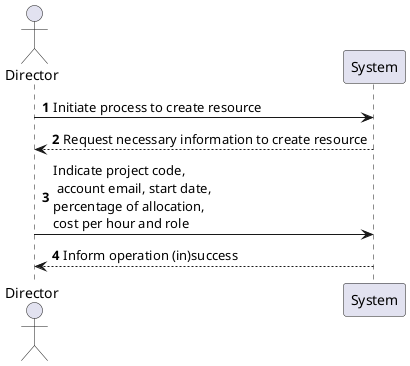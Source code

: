 @startuml
'https://plantuml.com/sequence-diagram

autonumber

Actor Director as dir
participant System as sys
dir -> sys: Initiate process to create resource
sys --> dir: Request necessary information to create resource
dir -> sys: Indicate project code, \n account email, start date,\npercentage of allocation,\ncost per hour and role
sys --> dir: Inform operation (in)success
@enduml
